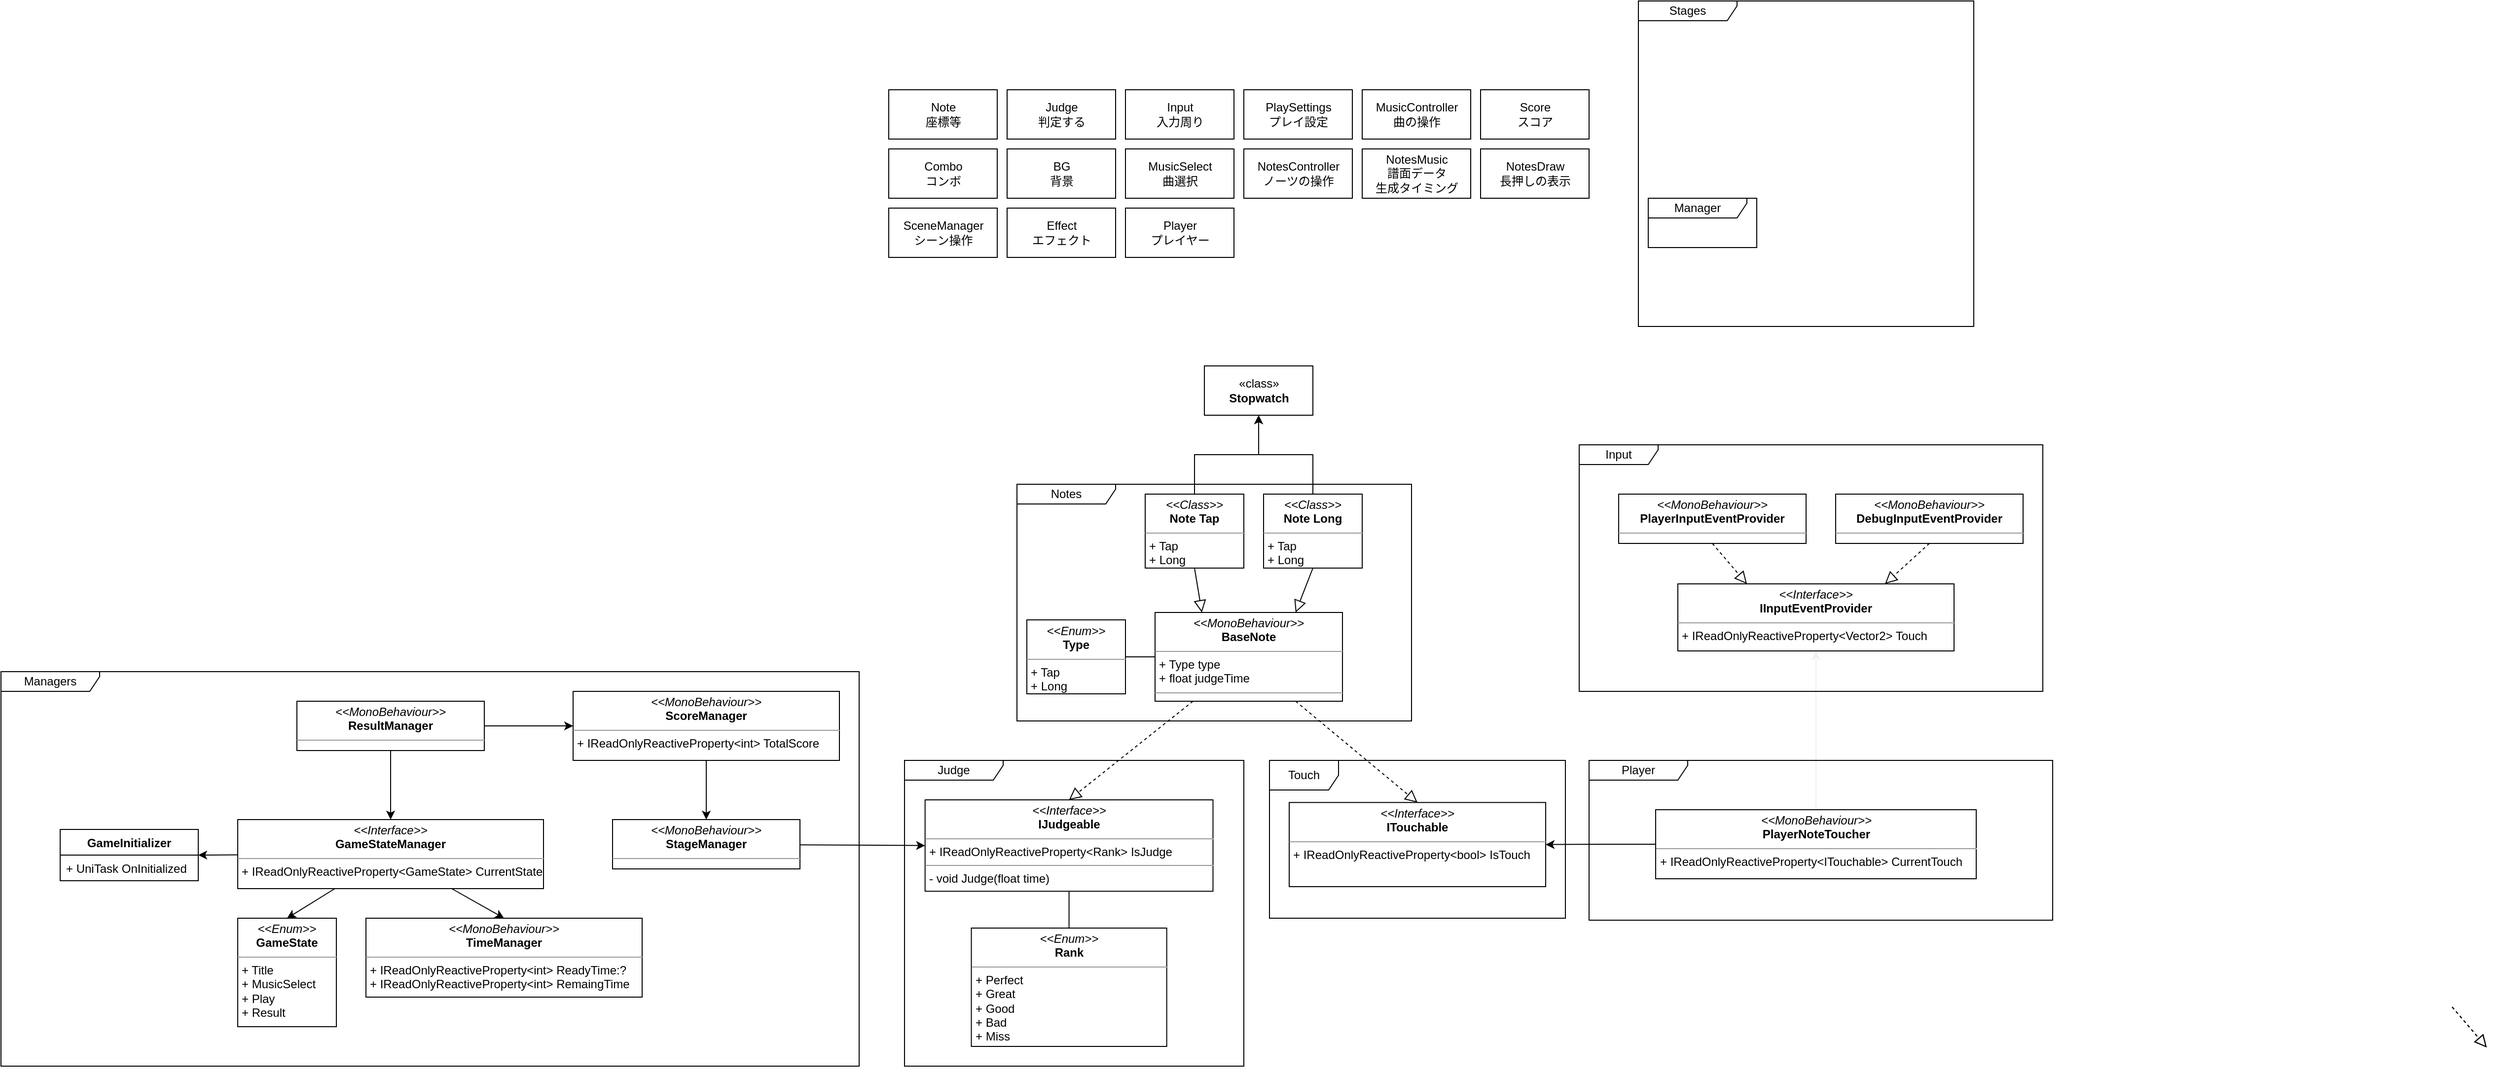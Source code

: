 <mxfile>
    <diagram id="dF_ohH9zx3626h8H7nnY" name="ページ1">
        <mxGraphModel dx="2329" dy="520" grid="1" gridSize="10" guides="0" tooltips="1" connect="1" arrows="1" fold="1" page="0" pageScale="1" pageWidth="827" pageHeight="1169" math="0" shadow="0">
            <root>
                <mxCell id="0"/>
                <mxCell id="1" parent="0"/>
                <mxCell id="21" value="Notes" style="shape=umlFrame;whiteSpace=wrap;html=1;width=100;height=20;" parent="1" vertex="1">
                    <mxGeometry x="170" y="500" width="400" height="240" as="geometry"/>
                </mxCell>
                <mxCell id="76" value="Managers" style="shape=umlFrame;whiteSpace=wrap;html=1;width=100;height=20;" parent="1" vertex="1">
                    <mxGeometry x="-860" y="690" width="870" height="400" as="geometry"/>
                </mxCell>
                <mxCell id="2" value="Note&lt;br&gt;座標等" style="html=1;" parent="1" vertex="1">
                    <mxGeometry x="40" y="100" width="110" height="50" as="geometry"/>
                </mxCell>
                <mxCell id="4" value="Judge&lt;br&gt;判定する" style="html=1;" parent="1" vertex="1">
                    <mxGeometry x="160" y="100" width="110" height="50" as="geometry"/>
                </mxCell>
                <mxCell id="5" value="Input&lt;br&gt;入力周り" style="html=1;" parent="1" vertex="1">
                    <mxGeometry x="280" y="100" width="110" height="50" as="geometry"/>
                </mxCell>
                <mxCell id="6" value="PlaySettings&lt;br&gt;プレイ設定" style="html=1;" parent="1" vertex="1">
                    <mxGeometry x="400" y="100" width="110" height="50" as="geometry"/>
                </mxCell>
                <mxCell id="7" value="MusicController&lt;br&gt;曲の操作" style="html=1;" parent="1" vertex="1">
                    <mxGeometry x="520" y="100" width="110" height="50" as="geometry"/>
                </mxCell>
                <mxCell id="8" value="Score&lt;br&gt;スコア" style="html=1;" parent="1" vertex="1">
                    <mxGeometry x="640" y="100" width="110" height="50" as="geometry"/>
                </mxCell>
                <mxCell id="9" value="Combo&lt;br&gt;コンボ" style="html=1;" parent="1" vertex="1">
                    <mxGeometry x="40" y="160" width="110" height="50" as="geometry"/>
                </mxCell>
                <mxCell id="10" value="BG&lt;br&gt;背景" style="html=1;" parent="1" vertex="1">
                    <mxGeometry x="160" y="160" width="110" height="50" as="geometry"/>
                </mxCell>
                <mxCell id="11" value="MusicSelect&lt;br&gt;曲選択" style="html=1;" parent="1" vertex="1">
                    <mxGeometry x="280" y="160" width="110" height="50" as="geometry"/>
                </mxCell>
                <mxCell id="12" value="NotesController&lt;br&gt;ノーツの操作" style="html=1;" parent="1" vertex="1">
                    <mxGeometry x="400" y="160" width="110" height="50" as="geometry"/>
                </mxCell>
                <mxCell id="13" value="NotesMusic&lt;br&gt;譜面データ&lt;br&gt;生成タイミング" style="html=1;" parent="1" vertex="1">
                    <mxGeometry x="520" y="160" width="110" height="50" as="geometry"/>
                </mxCell>
                <mxCell id="14" value="NotesDraw&lt;br&gt;長押しの表示" style="html=1;" parent="1" vertex="1">
                    <mxGeometry x="640" y="160" width="110" height="50" as="geometry"/>
                </mxCell>
                <mxCell id="15" value="SceneManager&lt;br&gt;シーン操作" style="html=1;" parent="1" vertex="1">
                    <mxGeometry x="40" y="220" width="110" height="50" as="geometry"/>
                </mxCell>
                <mxCell id="16" value="Effect&lt;br&gt;エフェクト" style="html=1;" parent="1" vertex="1">
                    <mxGeometry x="160" y="220" width="110" height="50" as="geometry"/>
                </mxCell>
                <mxCell id="18" value="Player&lt;br&gt;プレイヤー" style="html=1;" parent="1" vertex="1">
                    <mxGeometry x="280" y="220" width="110" height="50" as="geometry"/>
                </mxCell>
                <mxCell id="22" value="Manager" style="shape=umlFrame;whiteSpace=wrap;html=1;width=100;height=20;" parent="1" vertex="1">
                    <mxGeometry x="810" y="210" width="110" height="50" as="geometry"/>
                </mxCell>
                <mxCell id="25" value="Stages" style="shape=umlFrame;whiteSpace=wrap;html=1;width=100;height=20;" parent="1" vertex="1">
                    <mxGeometry x="800" y="10" width="340" height="330" as="geometry"/>
                </mxCell>
                <mxCell id="36" style="rounded=0;orthogonalLoop=1;jettySize=auto;html=1;entryX=0.5;entryY=0;entryDx=0;entryDy=0;endArrow=block;endFill=0;dashed=1;strokeWidth=1;endSize=10;" parent="1" source="34" target="28" edge="1">
                    <mxGeometry relative="1" as="geometry"/>
                </mxCell>
                <mxCell id="34" value="&lt;p style=&quot;margin: 0px ; margin-top: 4px ; text-align: center&quot;&gt;&lt;i&gt;&amp;lt;&amp;lt;MonoBehaviour&amp;gt;&amp;gt;&lt;/i&gt;&lt;br&gt;&lt;b&gt;BaseNote&lt;/b&gt;&lt;/p&gt;&lt;hr size=&quot;1&quot;&gt;&lt;p style=&quot;margin: 0px ; margin-left: 4px&quot;&gt;+ Type type&lt;/p&gt;&lt;p style=&quot;margin: 0px ; margin-left: 4px&quot;&gt;+ float judgeTime&lt;/p&gt;&lt;hr size=&quot;1&quot;&gt;&lt;p style=&quot;margin: 0px ; margin-left: 4px&quot;&gt;&lt;br&gt;&lt;/p&gt;" style="verticalAlign=top;align=left;overflow=fill;fontSize=12;fontFamily=Helvetica;html=1;" parent="1" vertex="1">
                    <mxGeometry x="310" y="630" width="190" height="90" as="geometry"/>
                </mxCell>
                <mxCell id="45" value="" style="group" parent="1" vertex="1" connectable="0">
                    <mxGeometry x="56" y="780" width="344" height="320" as="geometry"/>
                </mxCell>
                <mxCell id="29" value="" style="group" parent="45" vertex="1" connectable="0">
                    <mxGeometry width="344" height="320" as="geometry"/>
                </mxCell>
                <mxCell id="23" value="Judge" style="shape=umlFrame;whiteSpace=wrap;html=1;width=100;height=20;" parent="29" vertex="1">
                    <mxGeometry width="344" height="310" as="geometry"/>
                </mxCell>
                <mxCell id="44" style="edgeStyle=none;rounded=0;orthogonalLoop=1;jettySize=auto;html=1;entryX=0.5;entryY=0;entryDx=0;entryDy=0;endArrow=none;endFill=0;" parent="29" source="28" target="43" edge="1">
                    <mxGeometry relative="1" as="geometry"/>
                </mxCell>
                <mxCell id="28" value="&lt;p style=&quot;margin: 0px ; margin-top: 4px ; text-align: center&quot;&gt;&lt;i&gt;&amp;lt;&amp;lt;Interface&amp;gt;&amp;gt;&lt;/i&gt;&lt;br&gt;&lt;b&gt;IJudgeable&lt;/b&gt;&lt;/p&gt;&lt;hr size=&quot;1&quot;&gt;&lt;p style=&quot;margin: 0px ; margin-left: 4px&quot;&gt;+ IReadOnlyReactiveProperty&amp;lt;Rank&amp;gt; IsJudge&lt;/p&gt;&lt;hr size=&quot;1&quot;&gt;&lt;p style=&quot;margin: 0px ; margin-left: 4px&quot;&gt;- void Judge(float time)&lt;/p&gt;" style="verticalAlign=top;align=left;overflow=fill;fontSize=12;fontFamily=Helvetica;html=1;" parent="29" vertex="1">
                    <mxGeometry x="20.848" y="40" width="291.879" height="92.67" as="geometry"/>
                </mxCell>
                <mxCell id="43" value="&lt;p style=&quot;margin: 0px ; margin-top: 4px ; text-align: center&quot;&gt;&lt;i&gt;&amp;lt;&amp;lt;Enum&amp;gt;&amp;gt;&lt;/i&gt;&lt;br&gt;&lt;b&gt;Rank&lt;/b&gt;&lt;/p&gt;&lt;hr size=&quot;1&quot;&gt;&lt;p style=&quot;margin: 0px ; margin-left: 4px&quot;&gt;+ Perfect&lt;/p&gt;&lt;p style=&quot;margin: 0px ; margin-left: 4px&quot;&gt;+ Great&lt;/p&gt;&lt;p style=&quot;margin: 0px ; margin-left: 4px&quot;&gt;+ Good&lt;/p&gt;&lt;p style=&quot;margin: 0px ; margin-left: 4px&quot;&gt;+ Bad&lt;/p&gt;&lt;p style=&quot;margin: 0px ; margin-left: 4px&quot;&gt;+ Miss&lt;/p&gt;" style="verticalAlign=top;align=left;overflow=fill;fontSize=12;fontFamily=Helvetica;html=1;" parent="29" vertex="1">
                    <mxGeometry x="67.758" y="170" width="198.061" height="120" as="geometry"/>
                </mxCell>
                <mxCell id="50" style="edgeStyle=none;rounded=0;orthogonalLoop=1;jettySize=auto;html=1;entryX=0.25;entryY=0;entryDx=0;entryDy=0;endArrow=block;endFill=0;endSize=10;strokeWidth=1;exitX=0.5;exitY=1;exitDx=0;exitDy=0;" parent="1" source="140" target="34" edge="1">
                    <mxGeometry relative="1" as="geometry">
                        <mxPoint x="345.417" y="572.0" as="sourcePoint"/>
                    </mxGeometry>
                </mxCell>
                <mxCell id="55" style="edgeStyle=none;rounded=0;orthogonalLoop=1;jettySize=auto;html=1;endArrow=block;endFill=0;endSize=10;strokeWidth=1;entryX=0.75;entryY=0;entryDx=0;entryDy=0;exitX=0.5;exitY=1;exitDx=0;exitDy=0;" parent="1" source="141" target="34" edge="1">
                    <mxGeometry relative="1" as="geometry">
                        <mxPoint x="380" y="630" as="targetPoint"/>
                        <mxPoint x="478.393" y="572.0" as="sourcePoint"/>
                    </mxGeometry>
                </mxCell>
                <mxCell id="71" style="edgeStyle=none;rounded=0;orthogonalLoop=1;jettySize=auto;html=1;entryX=0;entryY=0.5;entryDx=0;entryDy=0;endArrow=none;endFill=0;strokeWidth=1;exitX=1;exitY=0.5;exitDx=0;exitDy=0;" parent="1" source="72" target="34" edge="1">
                    <mxGeometry relative="1" as="geometry">
                        <mxPoint x="190" y="675" as="sourcePoint"/>
                        <mxPoint x="37.5" y="640" as="targetPoint"/>
                    </mxGeometry>
                </mxCell>
                <mxCell id="72" value="&lt;p style=&quot;margin: 0px ; margin-top: 4px ; text-align: center&quot;&gt;&lt;i&gt;&amp;lt;&amp;lt;Enum&amp;gt;&amp;gt;&lt;/i&gt;&lt;br&gt;&lt;b&gt;Type&lt;/b&gt;&lt;/p&gt;&lt;hr size=&quot;1&quot;&gt;&lt;p style=&quot;margin: 0px ; margin-left: 4px&quot;&gt;+ Tap&lt;br&gt;&lt;/p&gt;&lt;p style=&quot;margin: 0px ; margin-left: 4px&quot;&gt;+ Long&lt;/p&gt;" style="verticalAlign=top;align=left;overflow=fill;fontSize=12;fontFamily=Helvetica;html=1;" parent="1" vertex="1">
                    <mxGeometry x="180" y="637.5" width="100" height="75" as="geometry"/>
                </mxCell>
                <mxCell id="79" style="rounded=0;orthogonalLoop=1;jettySize=auto;html=1;entryX=0.5;entryY=0;entryDx=0;entryDy=0;" parent="1" source="77" target="78" edge="1">
                    <mxGeometry relative="1" as="geometry"/>
                </mxCell>
                <mxCell id="81" style="edgeStyle=none;rounded=0;orthogonalLoop=1;jettySize=auto;html=1;entryX=0.5;entryY=0;entryDx=0;entryDy=0;" parent="1" source="77" target="80" edge="1">
                    <mxGeometry relative="1" as="geometry"/>
                </mxCell>
                <mxCell id="88" style="edgeStyle=none;rounded=0;orthogonalLoop=1;jettySize=auto;html=1;entryX=1;entryY=0.5;entryDx=0;entryDy=0;" parent="1" source="77" target="84" edge="1">
                    <mxGeometry relative="1" as="geometry"/>
                </mxCell>
                <mxCell id="77" value="&lt;p style=&quot;margin: 0px ; margin-top: 4px ; text-align: center&quot;&gt;&lt;i&gt;&amp;lt;&amp;lt;Interface&amp;gt;&amp;gt;&lt;/i&gt;&lt;br&gt;&lt;b&gt;GameStateManager&lt;/b&gt;&lt;/p&gt;&lt;hr size=&quot;1&quot;&gt;&lt;p style=&quot;margin: 0px ; margin-left: 4px&quot;&gt;+ IReadOnlyReactiveProperty&amp;lt;GameState&amp;gt; CurrentState&lt;/p&gt;" style="verticalAlign=top;align=left;overflow=fill;fontSize=12;fontFamily=Helvetica;html=1;" parent="1" vertex="1">
                    <mxGeometry x="-620" y="840" width="310" height="70" as="geometry"/>
                </mxCell>
                <mxCell id="78" value="&lt;p style=&quot;margin: 0px ; margin-top: 4px ; text-align: center&quot;&gt;&lt;i&gt;&amp;lt;&amp;lt;Enum&amp;gt;&amp;gt;&lt;/i&gt;&lt;br&gt;&lt;b&gt;GameState&lt;/b&gt;&lt;/p&gt;&lt;hr size=&quot;1&quot;&gt;&lt;p style=&quot;margin: 0px ; margin-left: 4px&quot;&gt;+ Title&lt;br&gt;&lt;/p&gt;&lt;p style=&quot;margin: 0px ; margin-left: 4px&quot;&gt;+ MusicSelect&lt;/p&gt;&lt;p style=&quot;margin: 0px ; margin-left: 4px&quot;&gt;+ Play&lt;/p&gt;&lt;p style=&quot;margin: 0px ; margin-left: 4px&quot;&gt;+ Result&lt;/p&gt;&lt;p style=&quot;margin: 0px ; margin-left: 4px&quot;&gt;&lt;br&gt;&lt;/p&gt;" style="verticalAlign=top;align=left;overflow=fill;fontSize=12;fontFamily=Helvetica;html=1;" parent="1" vertex="1">
                    <mxGeometry x="-620" y="940" width="100" height="110" as="geometry"/>
                </mxCell>
                <mxCell id="80" value="&lt;p style=&quot;margin: 0px ; margin-top: 4px ; text-align: center&quot;&gt;&lt;i&gt;&amp;lt;&amp;lt;MonoBehaviour&amp;gt;&amp;gt;&lt;/i&gt;&lt;br&gt;&lt;b&gt;TimeManager&lt;/b&gt;&lt;/p&gt;&lt;hr size=&quot;1&quot;&gt;&lt;p style=&quot;margin: 0px ; margin-left: 4px&quot;&gt;+ IReadOnlyReactiveProperty&amp;lt;int&amp;gt; ReadyTime:?&lt;/p&gt;&lt;p style=&quot;margin: 0px ; margin-left: 4px&quot;&gt;+ IReadOnlyReactiveProperty&amp;lt;int&amp;gt; RemaingTime&lt;/p&gt;" style="verticalAlign=top;align=left;overflow=fill;fontSize=12;fontFamily=Helvetica;html=1;" parent="1" vertex="1">
                    <mxGeometry x="-490" y="940" width="280" height="80" as="geometry"/>
                </mxCell>
                <mxCell id="90" style="edgeStyle=none;rounded=0;orthogonalLoop=1;jettySize=auto;html=1;entryX=0.5;entryY=0;entryDx=0;entryDy=0;" parent="1" source="89" target="77" edge="1">
                    <mxGeometry relative="1" as="geometry"/>
                </mxCell>
                <mxCell id="92" style="edgeStyle=none;rounded=0;orthogonalLoop=1;jettySize=auto;html=1;entryX=0;entryY=0.5;entryDx=0;entryDy=0;" parent="1" source="89" target="91" edge="1">
                    <mxGeometry relative="1" as="geometry"/>
                </mxCell>
                <mxCell id="89" value="&lt;p style=&quot;margin: 0px ; margin-top: 4px ; text-align: center&quot;&gt;&lt;i&gt;&amp;lt;&amp;lt;MonoBehaviour&amp;gt;&amp;gt;&lt;/i&gt;&lt;br&gt;&lt;b&gt;ResultManager&lt;/b&gt;&lt;/p&gt;&lt;hr size=&quot;1&quot;&gt;&lt;p style=&quot;margin: 0px ; margin-left: 4px&quot;&gt;&lt;br&gt;&lt;/p&gt;" style="verticalAlign=top;align=left;overflow=fill;fontSize=12;fontFamily=Helvetica;html=1;" parent="1" vertex="1">
                    <mxGeometry x="-560" y="720" width="190" height="50" as="geometry"/>
                </mxCell>
                <mxCell id="98" style="edgeStyle=none;rounded=0;orthogonalLoop=1;jettySize=auto;html=1;entryX=0.5;entryY=0;entryDx=0;entryDy=0;" parent="1" source="91" target="97" edge="1">
                    <mxGeometry relative="1" as="geometry"/>
                </mxCell>
                <mxCell id="91" value="&lt;p style=&quot;margin: 0px ; margin-top: 4px ; text-align: center&quot;&gt;&lt;i&gt;&amp;lt;&amp;lt;MonoBehaviour&amp;gt;&amp;gt;&lt;/i&gt;&lt;br&gt;&lt;b&gt;ScoreManager&lt;/b&gt;&lt;/p&gt;&lt;hr size=&quot;1&quot;&gt;&lt;p style=&quot;margin: 0px ; margin-left: 4px&quot;&gt;+ IReadOnlyReactiveProperty&amp;lt;int&amp;gt; TotalScore&lt;/p&gt;" style="verticalAlign=top;align=left;overflow=fill;fontSize=12;fontFamily=Helvetica;html=1;" parent="1" vertex="1">
                    <mxGeometry x="-280" y="710" width="270" height="70" as="geometry"/>
                </mxCell>
                <mxCell id="99" style="edgeStyle=none;rounded=0;orthogonalLoop=1;jettySize=auto;html=1;entryX=0;entryY=0.5;entryDx=0;entryDy=0;" parent="1" source="97" target="28" edge="1">
                    <mxGeometry relative="1" as="geometry"/>
                </mxCell>
                <mxCell id="97" value="&lt;p style=&quot;margin: 0px ; margin-top: 4px ; text-align: center&quot;&gt;&lt;i&gt;&amp;lt;&amp;lt;MonoBehaviour&amp;gt;&amp;gt;&lt;/i&gt;&lt;br&gt;&lt;b&gt;StageManager&lt;/b&gt;&lt;/p&gt;&lt;hr size=&quot;1&quot;&gt;&lt;p style=&quot;margin: 0px ; margin-left: 4px&quot;&gt;&lt;br&gt;&lt;/p&gt;" style="verticalAlign=top;align=left;overflow=fill;fontSize=12;fontFamily=Helvetica;html=1;" parent="1" vertex="1">
                    <mxGeometry x="-240" y="840" width="190" height="50" as="geometry"/>
                </mxCell>
                <mxCell id="110" style="edgeStyle=orthogonalEdgeStyle;rounded=0;orthogonalLoop=1;jettySize=auto;html=1;entryX=1;entryY=0.5;entryDx=0;entryDy=0;" parent="1" source="73" target="109" edge="1">
                    <mxGeometry relative="1" as="geometry"/>
                </mxCell>
                <mxCell id="111" value="" style="group" parent="1" vertex="1" connectable="0">
                    <mxGeometry x="426" y="780" width="300" height="160" as="geometry"/>
                </mxCell>
                <mxCell id="108" value="Touch" style="shape=umlFrame;whiteSpace=wrap;html=1;width=70;height=30;" parent="111" vertex="1">
                    <mxGeometry width="300" height="160" as="geometry"/>
                </mxCell>
                <mxCell id="109" value="&lt;p style=&quot;margin: 0px ; margin-top: 4px ; text-align: center&quot;&gt;&lt;i&gt;&amp;lt;&amp;lt;Interface&amp;gt;&amp;gt;&lt;/i&gt;&lt;br&gt;&lt;b&gt;ITouchable&lt;/b&gt;&lt;/p&gt;&lt;hr size=&quot;1&quot;&gt;&lt;p style=&quot;margin: 0px ; margin-left: 4px&quot;&gt;+ IReadOnlyReactiveProperty&amp;lt;bool&amp;gt; IsTouch&lt;br&gt;&lt;/p&gt;" style="verticalAlign=top;align=left;overflow=fill;fontSize=12;fontFamily=Helvetica;html=1;" parent="111" vertex="1">
                    <mxGeometry x="20" y="42.667" width="260" height="85.333" as="geometry"/>
                </mxCell>
                <mxCell id="115" style="rounded=0;orthogonalLoop=1;jettySize=auto;html=1;entryX=0.5;entryY=0;entryDx=0;entryDy=0;endArrow=block;endFill=0;dashed=1;strokeWidth=1;endSize=10;exitX=0.75;exitY=1;exitDx=0;exitDy=0;" parent="1" source="34" target="109" edge="1">
                    <mxGeometry relative="1" as="geometry">
                        <mxPoint x="441.414" y="690" as="sourcePoint"/>
                        <mxPoint x="439.998" y="770" as="targetPoint"/>
                    </mxGeometry>
                </mxCell>
                <mxCell id="84" value="GameInitializer" style="swimlane;fontStyle=1;align=center;verticalAlign=top;childLayout=stackLayout;horizontal=1;startSize=26;horizontalStack=0;resizeParent=1;resizeParentMax=0;resizeLast=0;collapsible=1;marginBottom=0;" parent="1" vertex="1">
                    <mxGeometry x="-800" y="850" width="140" height="52" as="geometry"/>
                </mxCell>
                <mxCell id="85" value="+ UniTask OnInitialized" style="text;strokeColor=none;fillColor=none;align=left;verticalAlign=top;spacingLeft=4;spacingRight=4;overflow=hidden;rotatable=0;points=[[0,0.5],[1,0.5]];portConstraint=eastwest;" parent="84" vertex="1">
                    <mxGeometry y="26" width="140" height="26" as="geometry"/>
                </mxCell>
                <mxCell id="74" style="edgeStyle=none;rounded=0;orthogonalLoop=1;jettySize=auto;html=1;endArrow=classic;endFill=1;strokeColor=#f0f0f0;strokeWidth=1;entryX=0.5;entryY=1;entryDx=0;entryDy=0;" parent="1" source="73" target="124" edge="1">
                    <mxGeometry relative="1" as="geometry">
                        <mxPoint x="980" y="740" as="targetPoint"/>
                    </mxGeometry>
                </mxCell>
                <mxCell id="20" value="Player" style="shape=umlFrame;whiteSpace=wrap;html=1;width=100;height=20;" parent="1" vertex="1">
                    <mxGeometry x="750" y="780" width="470" height="162" as="geometry"/>
                </mxCell>
                <mxCell id="73" value="&lt;p style=&quot;margin: 0px ; margin-top: 4px ; text-align: center&quot;&gt;&lt;i&gt;&amp;lt;&amp;lt;MonoBehaviour&amp;gt;&amp;gt;&lt;/i&gt;&lt;br&gt;&lt;b&gt;PlayerNoteToucher&lt;/b&gt;&lt;/p&gt;&lt;hr size=&quot;1&quot;&gt;&lt;p style=&quot;margin: 0px ; margin-left: 4px&quot;&gt;+ IReadOnlyReactiveProperty&amp;lt;ITouchable&amp;gt; CurrentTouch&lt;br&gt;&lt;/p&gt;" style="verticalAlign=top;align=left;overflow=fill;fontSize=12;fontFamily=Helvetica;html=1;" parent="1" vertex="1">
                    <mxGeometry x="817.5" y="830" width="325" height="70" as="geometry"/>
                </mxCell>
                <mxCell id="126" value="" style="group" parent="1" vertex="1" connectable="0">
                    <mxGeometry x="740" y="460" width="470" height="250" as="geometry"/>
                </mxCell>
                <mxCell id="125" value="Input" style="shape=umlFrame;whiteSpace=wrap;html=1;fillColor=none;gradientColor=none;width=80;height=20;" parent="126" vertex="1">
                    <mxGeometry width="470" height="250" as="geometry"/>
                </mxCell>
                <mxCell id="122" value="&lt;p style=&quot;margin: 0px ; margin-top: 4px ; text-align: center&quot;&gt;&lt;i&gt;&amp;lt;&amp;lt;MonoBehaviour&amp;gt;&amp;gt;&lt;/i&gt;&lt;br&gt;&lt;b&gt;DebugInputEventProvider&lt;/b&gt;&lt;/p&gt;&lt;hr size=&quot;1&quot;&gt;&lt;p style=&quot;margin: 0px ; margin-left: 4px&quot;&gt;&lt;br&gt;&lt;/p&gt;" style="verticalAlign=top;align=left;overflow=fill;fontSize=12;fontFamily=Helvetica;html=1;" parent="126" vertex="1">
                    <mxGeometry x="260" y="50" width="190" height="50" as="geometry"/>
                </mxCell>
                <mxCell id="123" value="&lt;p style=&quot;margin: 0px ; margin-top: 4px ; text-align: center&quot;&gt;&lt;i&gt;&amp;lt;&amp;lt;MonoBehaviour&amp;gt;&amp;gt;&lt;/i&gt;&lt;br&gt;&lt;b&gt;PlayerInputEventProvider&lt;/b&gt;&lt;/p&gt;&lt;hr size=&quot;1&quot;&gt;&lt;p style=&quot;margin: 0px ; margin-left: 4px&quot;&gt;&lt;br&gt;&lt;/p&gt;" style="verticalAlign=top;align=left;overflow=fill;fontSize=12;fontFamily=Helvetica;html=1;" parent="126" vertex="1">
                    <mxGeometry x="40" y="50" width="190" height="50" as="geometry"/>
                </mxCell>
                <mxCell id="124" value="&lt;p style=&quot;margin: 0px ; margin-top: 4px ; text-align: center&quot;&gt;&lt;i&gt;&amp;lt;&amp;lt;Interface&amp;gt;&amp;gt;&lt;/i&gt;&lt;br&gt;&lt;b&gt;IInputEventProvider&lt;/b&gt;&lt;/p&gt;&lt;hr size=&quot;1&quot;&gt;&lt;p style=&quot;margin: 0px ; margin-left: 4px&quot;&gt;+ IReadOnlyReactiveProperty&amp;lt;Vector2&amp;gt; Touch&lt;br&gt;&lt;/p&gt;" style="verticalAlign=top;align=left;overflow=fill;fontSize=12;fontFamily=Helvetica;html=1;" parent="126" vertex="1">
                    <mxGeometry x="100" y="141" width="280" height="68" as="geometry"/>
                </mxCell>
                <mxCell id="127" style="rounded=0;orthogonalLoop=1;jettySize=auto;html=1;entryX=0.25;entryY=0;entryDx=0;entryDy=0;endArrow=block;endFill=0;dashed=1;strokeWidth=1;endSize=10;exitX=0.5;exitY=1;exitDx=0;exitDy=0;" parent="126" source="123" target="124" edge="1">
                    <mxGeometry relative="1" as="geometry">
                        <mxPoint x="-80" y="170" as="sourcePoint"/>
                        <mxPoint x="43.5" y="272.667" as="targetPoint"/>
                    </mxGeometry>
                </mxCell>
                <mxCell id="128" style="rounded=0;orthogonalLoop=1;jettySize=auto;html=1;entryX=0.25;entryY=0;entryDx=0;entryDy=0;endArrow=block;endFill=0;dashed=1;strokeWidth=1;endSize=10;exitX=0.5;exitY=1;exitDx=0;exitDy=0;" parent="126" edge="1">
                    <mxGeometry relative="1" as="geometry">
                        <mxPoint x="885" y="570" as="sourcePoint"/>
                        <mxPoint x="920" y="611" as="targetPoint"/>
                    </mxGeometry>
                </mxCell>
                <mxCell id="129" style="rounded=0;orthogonalLoop=1;jettySize=auto;html=1;entryX=0.25;entryY=0;entryDx=0;entryDy=0;endArrow=block;endFill=0;dashed=1;strokeWidth=1;endSize=10;exitX=0.5;exitY=1;exitDx=0;exitDy=0;" parent="126" edge="1">
                    <mxGeometry relative="1" as="geometry">
                        <mxPoint x="885" y="570" as="sourcePoint"/>
                        <mxPoint x="920" y="611" as="targetPoint"/>
                    </mxGeometry>
                </mxCell>
                <mxCell id="130" style="rounded=0;orthogonalLoop=1;jettySize=auto;html=1;entryX=0.75;entryY=0;entryDx=0;entryDy=0;endArrow=block;endFill=0;dashed=1;strokeWidth=1;endSize=10;exitX=0.5;exitY=1;exitDx=0;exitDy=0;" parent="126" source="122" target="124" edge="1">
                    <mxGeometry relative="1" as="geometry">
                        <mxPoint x="520" y="130" as="sourcePoint"/>
                        <mxPoint x="555" y="171" as="targetPoint"/>
                    </mxGeometry>
                </mxCell>
                <mxCell id="132" value="«class»&lt;br&gt;&lt;b&gt;Stopwatch&lt;/b&gt;" style="html=1;" vertex="1" parent="1">
                    <mxGeometry x="360" y="380" width="110" height="50" as="geometry"/>
                </mxCell>
                <mxCell id="142" style="edgeStyle=orthogonalEdgeStyle;rounded=0;orthogonalLoop=1;jettySize=auto;html=1;entryX=0.5;entryY=1;entryDx=0;entryDy=0;" edge="1" parent="1" source="140" target="132">
                    <mxGeometry relative="1" as="geometry"/>
                </mxCell>
                <mxCell id="140" value="&lt;p style=&quot;margin: 0px ; margin-top: 4px ; text-align: center&quot;&gt;&lt;i&gt;&amp;lt;&amp;lt;Class&amp;gt;&amp;gt;&lt;/i&gt;&lt;br&gt;&lt;b&gt;Note Tap&lt;/b&gt;&lt;/p&gt;&lt;hr size=&quot;1&quot;&gt;&lt;p style=&quot;margin: 0px ; margin-left: 4px&quot;&gt;+ Tap&lt;br&gt;&lt;/p&gt;&lt;p style=&quot;margin: 0px ; margin-left: 4px&quot;&gt;+ Long&lt;/p&gt;" style="verticalAlign=top;align=left;overflow=fill;fontSize=12;fontFamily=Helvetica;html=1;" vertex="1" parent="1">
                    <mxGeometry x="300" y="510" width="100" height="75" as="geometry"/>
                </mxCell>
                <mxCell id="143" style="edgeStyle=orthogonalEdgeStyle;rounded=0;orthogonalLoop=1;jettySize=auto;html=1;entryX=0.5;entryY=1;entryDx=0;entryDy=0;" edge="1" parent="1" source="141" target="132">
                    <mxGeometry relative="1" as="geometry">
                        <mxPoint x="420" y="430" as="targetPoint"/>
                    </mxGeometry>
                </mxCell>
                <mxCell id="141" value="&lt;p style=&quot;margin: 0px ; margin-top: 4px ; text-align: center&quot;&gt;&lt;i&gt;&amp;lt;&amp;lt;Class&amp;gt;&amp;gt;&lt;/i&gt;&lt;br&gt;&lt;b&gt;Note Long&lt;/b&gt;&lt;/p&gt;&lt;hr size=&quot;1&quot;&gt;&lt;p style=&quot;margin: 0px ; margin-left: 4px&quot;&gt;+ Tap&lt;br&gt;&lt;/p&gt;&lt;p style=&quot;margin: 0px ; margin-left: 4px&quot;&gt;+ Long&lt;/p&gt;" style="verticalAlign=top;align=left;overflow=fill;fontSize=12;fontFamily=Helvetica;html=1;" vertex="1" parent="1">
                    <mxGeometry x="420" y="510" width="100" height="75" as="geometry"/>
                </mxCell>
            </root>
        </mxGraphModel>
    </diagram>
</mxfile>